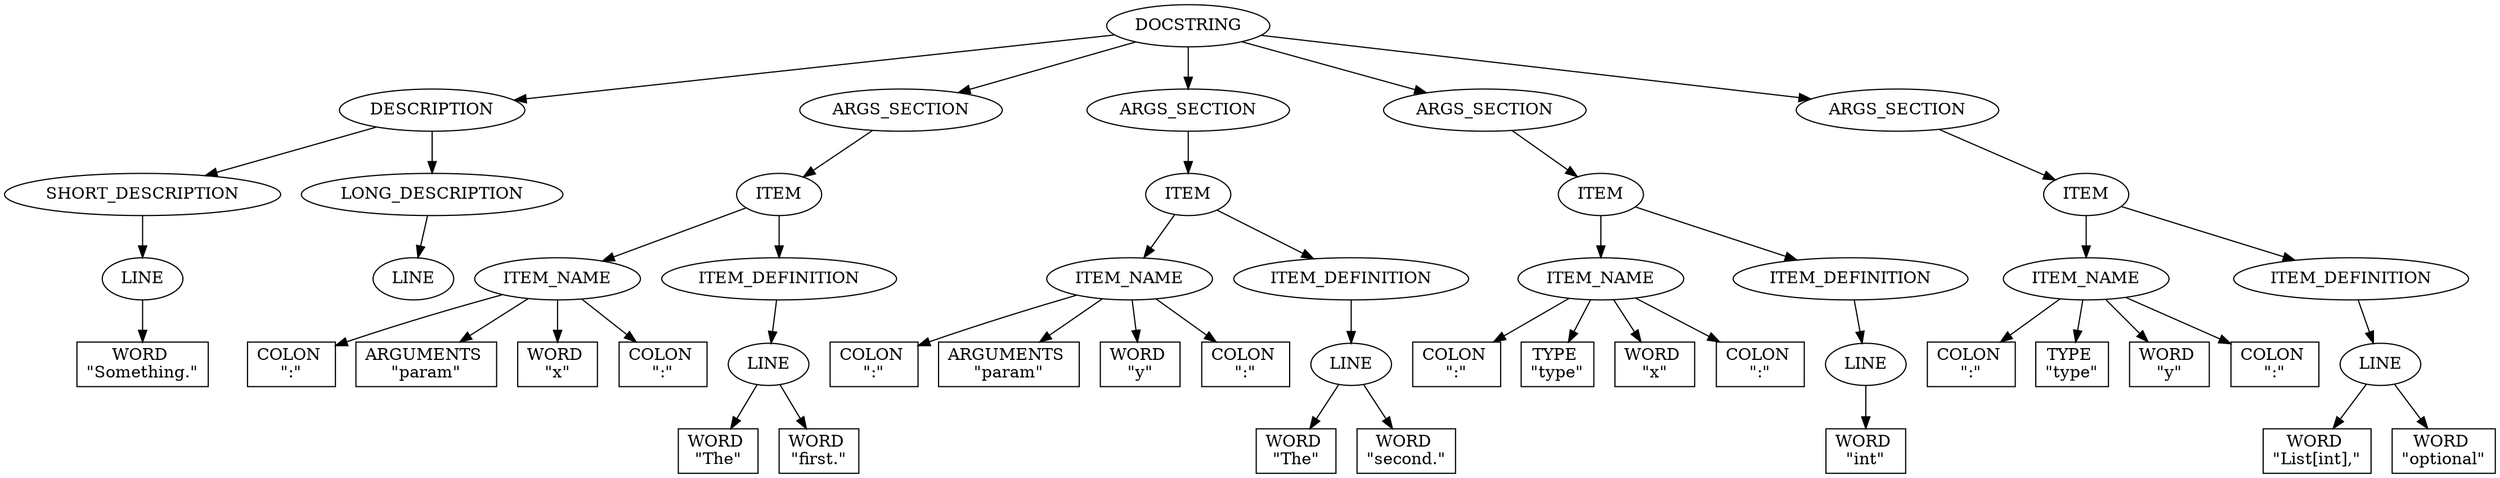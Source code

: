 digraph G {

WORD_8737600632405 [label="WORD \n\"Something.\"", shape="rectangle"];
LINE_9223363299254143281 [label="LINE"];
SHORT_DESCRIPTION_8737600632440 [label="SHORT_DESCRIPTION"];
LINE_9223363299254139739 [label="LINE"];
LONG_DESCRIPTION_9223363299254139795 [label="LONG_DESCRIPTION"];
DESCRIPTION_9223363299254139900 [label="DESCRIPTION"];
COLON_8737600635919 [label="COLON \n\":\"", shape="rectangle"];
ARGUMENTS_8737600636003 [label="ARGUMENTS \n\"param\"", shape="rectangle"];
WORD_8737600636010 [label="WORD \n\"x\"", shape="rectangle"];
COLON_8737600636045 [label="COLON \n\":\"", shape="rectangle"];
ITEM_NAME_8737600636052 [label="ITEM_NAME"];
WORD_9223363299254143253 [label="WORD \n\"The\"", shape="rectangle"];
WORD_8737600635968 [label="WORD \n\"first.\"", shape="rectangle"];
LINE_8737600635989 [label="LINE"];
ITEM_DEFINITION_9223363299254139886 [label="ITEM_DEFINITION"];
ITEM_8737600635954 [label="ITEM"];
ARGS_SECTION_9223363299254139802 [label="ARGS_SECTION"];
COLON_8737600636024 [label="COLON \n\":\"", shape="rectangle"];
ARGUMENTS_9223363299254139746 [label="ARGUMENTS \n\"param\"", shape="rectangle"];
WORD_9223363299254139774 [label="WORD \n\"y\"", shape="rectangle"];
COLON_9223363299254139788 [label="COLON \n\":\"", shape="rectangle"];
ITEM_NAME_8737600636129 [label="ITEM_NAME"];
WORD_9223363299254143267 [label="WORD \n\"The\"", shape="rectangle"];
WORD_9223363299254139725 [label="WORD \n\"second.\"", shape="rectangle"];
LINE_8737600636073 [label="LINE"];
ITEM_DEFINITION_9223363299254139753 [label="ITEM_DEFINITION"];
ITEM_8737600636080 [label="ITEM"];
ARGS_SECTION_9223363299254139683 [label="ARGS_SECTION"];
COLON_8737600636122 [label="COLON \n\":\"", shape="rectangle"];
TYPE_8737600636094 [label="TYPE \n\"type\"", shape="rectangle"];
WORD_9223363299254139718 [label="WORD \n\"x\"", shape="rectangle"];
COLON_9223363299254139690 [label="COLON \n\":\"", shape="rectangle"];
ITEM_NAME_9223363299254139704 [label="ITEM_NAME"];
WORD_8737600635982 [label="WORD \n\"int\"", shape="rectangle"];
LINE_9223363299254139781 [label="LINE"];
ITEM_DEFINITION_9223363299254139697 [label="ITEM_DEFINITION"];
ITEM_9223363299254139865 [label="ITEM"];
ARGS_SECTION_8737600636143 [label="ARGS_SECTION"];
COLON_9223363299254139676 [label="COLON \n\":\"", shape="rectangle"];
TYPE_9223363299254139669 [label="TYPE \n\"type\"", shape="rectangle"];
WORD_8737600636150 [label="WORD \n\"y\"", shape="rectangle"];
COLON_9223363299254139711 [label="COLON \n\":\"", shape="rectangle"];
ITEM_NAME_9223363299254139662 [label="ITEM_NAME"];
WORD_8737600632573 [label="WORD \n\"List[int],\"", shape="rectangle"];
WORD_8737600636038 [label="WORD \n\"optional\"", shape="rectangle"];
LINE_9223363299254139732 [label="LINE"];
ITEM_DEFINITION_8737600636101 [label="ITEM_DEFINITION"];
ITEM_8737600635996 [label="ITEM"];
ARGS_SECTION_8737600635975 [label="ARGS_SECTION"];
DOCSTRING_9223363299254139655 [label="DOCSTRING"];

DOCSTRING_9223363299254139655 -> 	DESCRIPTION_9223363299254139900
	, ARGS_SECTION_9223363299254139802
	, ARGS_SECTION_9223363299254139683
	, ARGS_SECTION_8737600636143
	, ARGS_SECTION_8737600635975;
DESCRIPTION_9223363299254139900 -> 	SHORT_DESCRIPTION_8737600632440
	, LONG_DESCRIPTION_9223363299254139795;
SHORT_DESCRIPTION_8737600632440 -> 	LINE_9223363299254143281;
LINE_9223363299254143281 -> 	WORD_8737600632405;
LONG_DESCRIPTION_9223363299254139795 -> 	LINE_9223363299254139739;
ARGS_SECTION_9223363299254139802 -> 	ITEM_8737600635954;
ITEM_8737600635954 -> 	ITEM_NAME_8737600636052
	, ITEM_DEFINITION_9223363299254139886;
ITEM_NAME_8737600636052 -> 	COLON_8737600635919
	, ARGUMENTS_8737600636003
	, WORD_8737600636010
	, COLON_8737600636045;
ITEM_DEFINITION_9223363299254139886 -> 	LINE_8737600635989;
LINE_8737600635989 -> 	WORD_9223363299254143253
	, WORD_8737600635968;
ARGS_SECTION_9223363299254139683 -> 	ITEM_8737600636080;
ITEM_8737600636080 -> 	ITEM_NAME_8737600636129
	, ITEM_DEFINITION_9223363299254139753;
ITEM_NAME_8737600636129 -> 	COLON_8737600636024
	, ARGUMENTS_9223363299254139746
	, WORD_9223363299254139774
	, COLON_9223363299254139788;
ITEM_DEFINITION_9223363299254139753 -> 	LINE_8737600636073;
LINE_8737600636073 -> 	WORD_9223363299254143267
	, WORD_9223363299254139725;
ARGS_SECTION_8737600636143 -> 	ITEM_9223363299254139865;
ITEM_9223363299254139865 -> 	ITEM_NAME_9223363299254139704
	, ITEM_DEFINITION_9223363299254139697;
ITEM_NAME_9223363299254139704 -> 	COLON_8737600636122
	, TYPE_8737600636094
	, WORD_9223363299254139718
	, COLON_9223363299254139690;
ITEM_DEFINITION_9223363299254139697 -> 	LINE_9223363299254139781;
LINE_9223363299254139781 -> 	WORD_8737600635982;
ARGS_SECTION_8737600635975 -> 	ITEM_8737600635996;
ITEM_8737600635996 -> 	ITEM_NAME_9223363299254139662
	, ITEM_DEFINITION_8737600636101;
ITEM_NAME_9223363299254139662 -> 	COLON_9223363299254139676
	, TYPE_9223363299254139669
	, WORD_8737600636150
	, COLON_9223363299254139711;
ITEM_DEFINITION_8737600636101 -> 	LINE_9223363299254139732;
LINE_9223363299254139732 -> 	WORD_8737600632573
	, WORD_8737600636038;

}